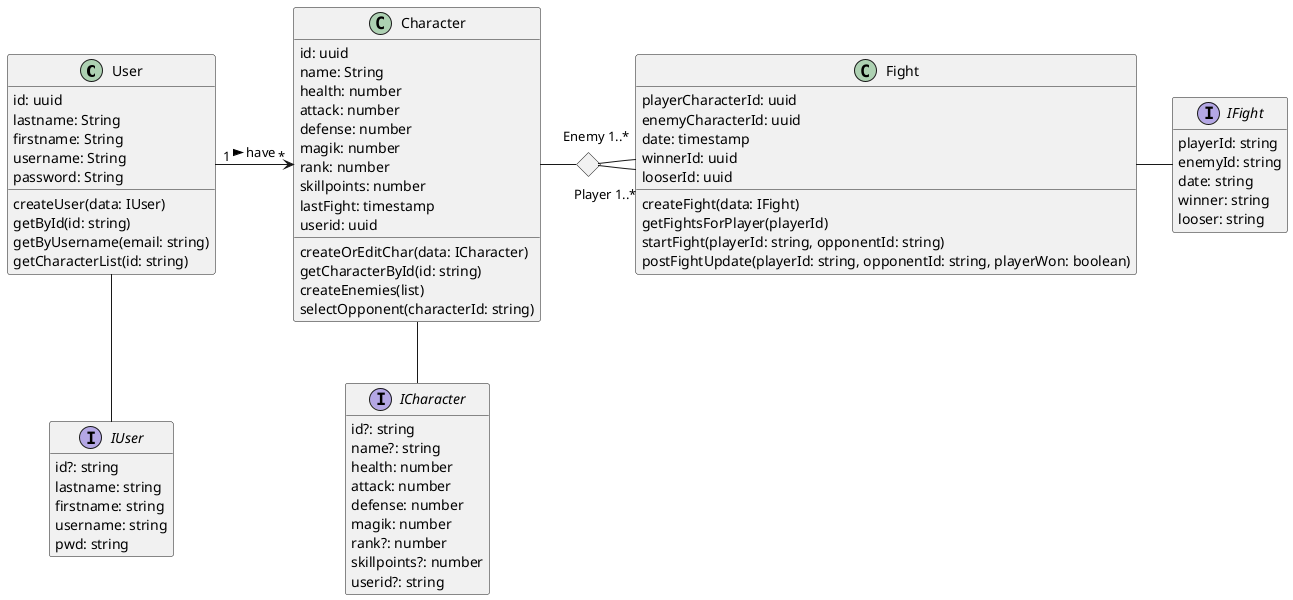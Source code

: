 @startuml

Class User {
    id: uuid
    lastname: String
    firstname: String
    username: String
    password: String
    createUser(data: IUser)
    getById(id: string)
    getByUsername(email: string)
    getCharacterList(id: string)
}

Class Character {
    id: uuid
    name: String
    health: number
    attack: number
    defense: number
    magik: number
    rank: number
    skillpoints: number
    lastFight: timestamp
    userid: uuid
    createOrEditChar(data: ICharacter)
    getCharacterById(id: string)
    createEnemies(list)
    selectOpponent(characterId: string)
}

Class Fight {
    playerCharacterId: uuid
    enemyCharacterId: uuid
    date: timestamp
    winnerId: uuid
    looserId: uuid
    createFight(data: IFight)
    getFightsForPlayer(playerId)
    startFight(playerId: string, opponentId: string)
    postFightUpdate(playerId: string, opponentId: string, playerWon: boolean)
}

Interface ICharacter {
    id?: string
    name?: string
    health: number
    attack: number
    defense: number
    magik: number
    rank?: number
    skillpoints?: number
    userid?: string
}

Interface IUser {
    id?: string
    lastname: string
    firstname: string
    username: string
    pwd: string
}

Interface IFight {
    playerId: string
    enemyId: string
    date: string
    winner: string
    looser: string
}
hide IUser methods
hide ICharacter methods
hide IFight methods

<> diamond
User -down- IUser
Character -down- ICharacter
Fight-IFight
User "1" -right-> "*"Character: > have


Character - diamond
diamond - "Player 1..*" Fight
diamond - "Enemy 1..* " Fight

@enduml